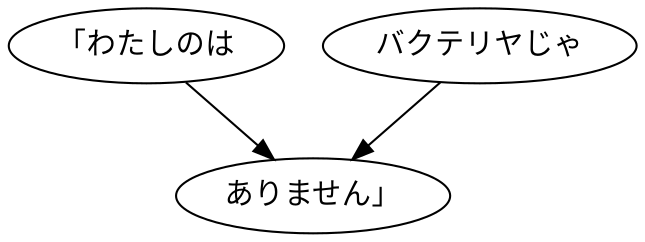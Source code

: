 digraph graph3022 {
	node0 [label="「わたしのは"];
	node1 [label="バクテリヤじゃ"];
	node2 [label="ありません」"];
	node0 -> node2;
	node1 -> node2;
}
